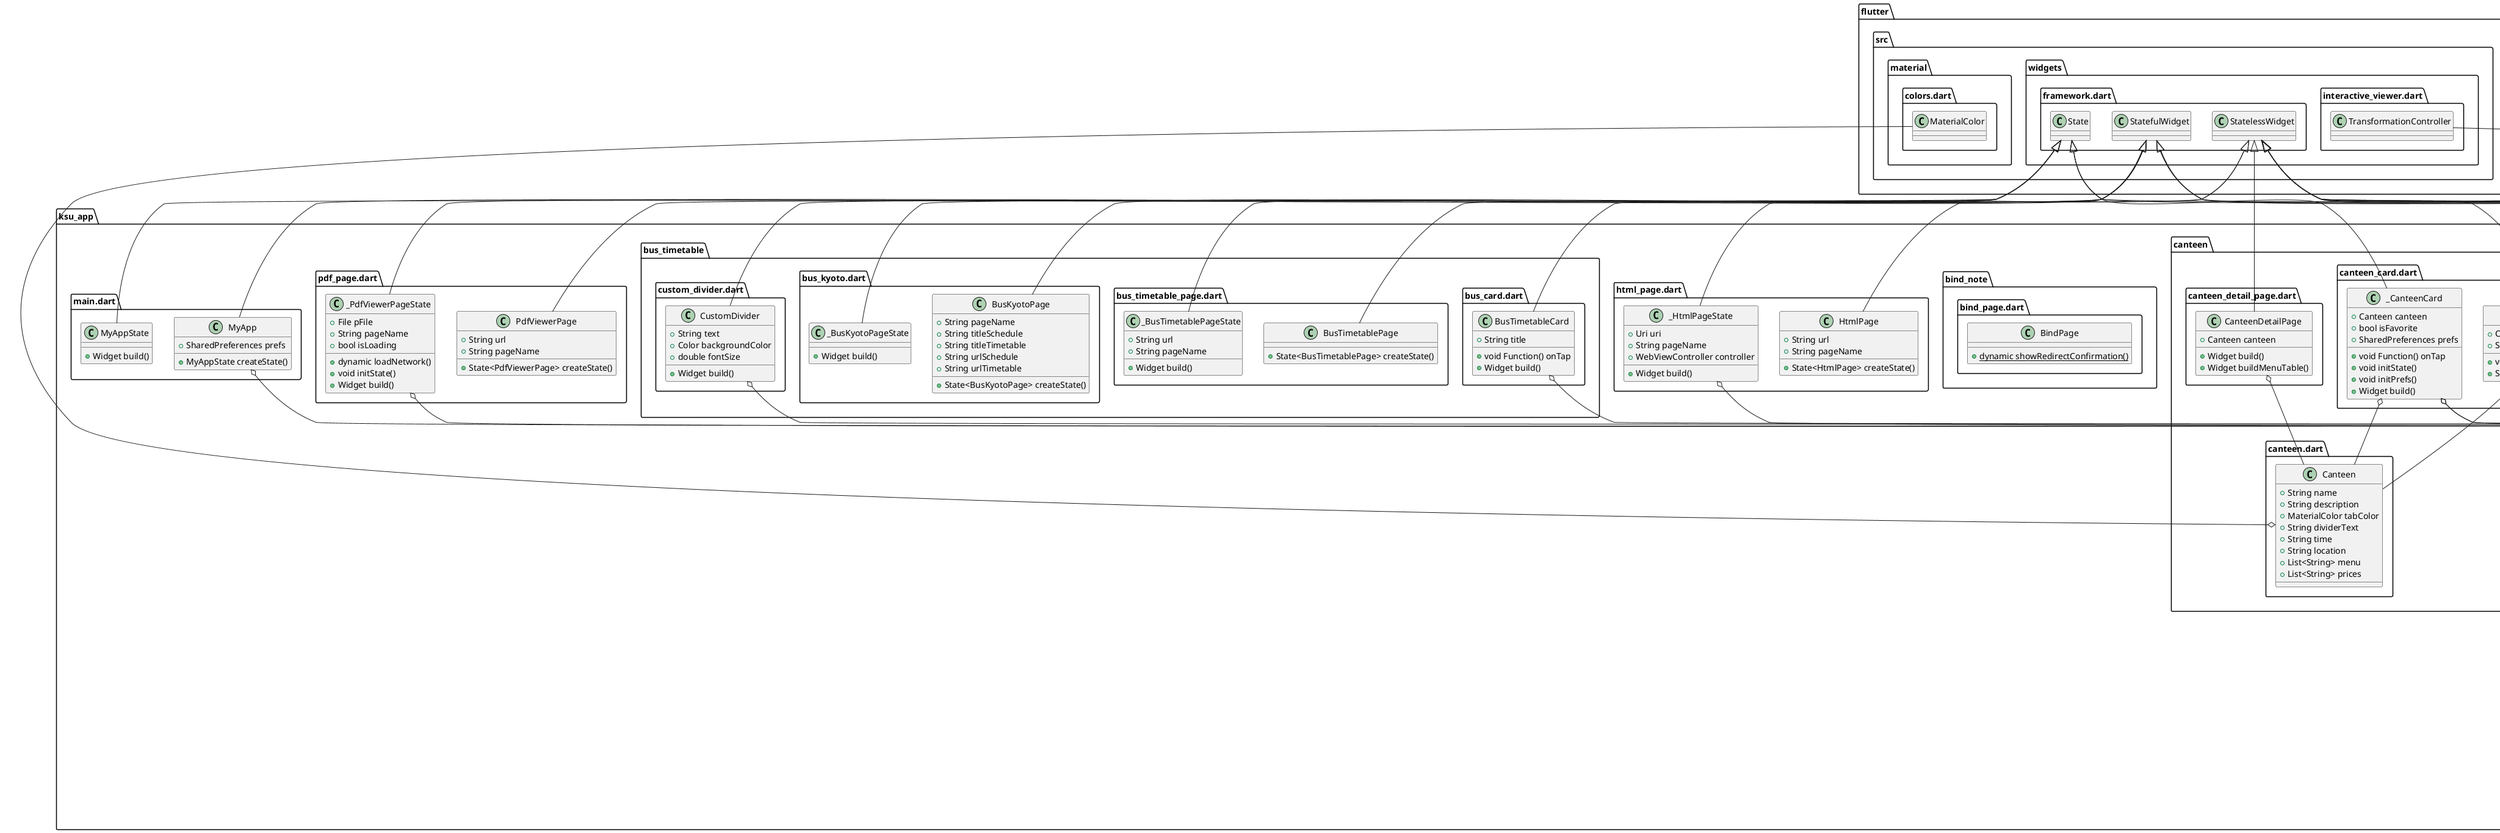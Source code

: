 @startuml
set namespaceSeparator ::

class "ksu_app::home::home.dart::HomePage" {
  +Widget build()
  -List<Widget> _buildHomeItems()
}

"flutter::src::widgets::framework.dart::StatelessWidget" <|-- "ksu_app::home::home.dart::HomePage"

class "ksu_app::home::description.dart::Description" {
  +String title
  +String text
}

class "ksu_app::moodle::moodle_page.dart::MoodlePage" {
  {static} +dynamic showRedirectConfirmation()
}

class "ksu_app::left_drawer.dart::LeftDrawer" {
  +Widget build()
}

"flutter::src::widgets::framework.dart::StatelessWidget" <|-- "ksu_app::left_drawer.dart::LeftDrawer"

class "ksu_app::campus_map::building_data::dai_ichi_kenkyuu.dart::DaiIchiKenkyuu" {
  +String buildingName
  +String imagePath
  +String introduction
  +List<Facility> facilities
  +List<Facility> classrooms
  +List<Facility> toilets
}

"ksu_app::campus_map::building_data_interface.dart::BuildingDataInterface" <|-- "ksu_app::campus_map::building_data::dai_ichi_kenkyuu.dart::DaiIchiKenkyuu"

class "ksu_app::campus_map::building_data::dai_san_kenkyuu.dart::DaiSanKenkyuu" {
  +String buildingName
  +String imagePath
  +String introduction
  +List<Facility> facilities
  +List<Facility> classrooms
  +List<Facility> toilets
}

"ksu_app::campus_map::building_data_interface.dart::BuildingDataInterface" <|-- "ksu_app::campus_map::building_data::dai_san_kenkyuu.dart::DaiSanKenkyuu"

class "ksu_app::campus_map::building_data::dai_yon_kenkyuu.dart::DaiYonKenkyuu" {
  +String buildingName
  +String imagePath
  +String introduction
  +List<Facility> facilities
  +List<Facility> classrooms
  +List<Facility> toilets
}

"ksu_app::campus_map::building_data_interface.dart::BuildingDataInterface" <|-- "ksu_app::campus_map::building_data::dai_yon_kenkyuu.dart::DaiYonKenkyuu"

class "ksu_app::campus_map::building_data::heirakukan.dart::HeiRakuKan" {
  +String buildingName
  +String imagePath
  +String introduction
  +List<Facility> facilities
  +List<Facility> classrooms
  +List<Facility> toilets
}

"ksu_app::campus_map::building_data_interface.dart::BuildingDataInterface" <|-- "ksu_app::campus_map::building_data::heirakukan.dart::HeiRakuKan"

class "ksu_app::campus_map::building_data::yongoukan.dart::YonGouKan" {
  +String buildingName
  +String imagePath
  +String introduction
  +List<Facility> facilities
  +List<Facility> classrooms
  +List<Facility> toilets
}

"ksu_app::campus_map::building_data_interface.dart::BuildingDataInterface" <|-- "ksu_app::campus_map::building_data::yongoukan.dart::YonGouKan"

class "ksu_app::campus_map::building_data::wooddeck.dart::WoodDeck" {
  +String buildingName
  +String imagePath
  +String introduction
  +List<Facility> facilities
  +List<Facility> classrooms
  +List<Facility> toilets
}

"ksu_app::campus_map::building_data_interface.dart::BuildingDataInterface" <|-- "ksu_app::campus_map::building_data::wooddeck.dart::WoodDeck"

class "ksu_app::campus_map::building_data::onshitsutou.dart::OnShitsuTou" {
  +String buildingName
  +String imagePath
  +String introduction
  +List<Facility> facilities
  +List<Facility> classrooms
  +List<Facility> toilets
}

"ksu_app::campus_map::building_data_interface.dart::BuildingDataInterface" <|-- "ksu_app::campus_map::building_data::onshitsutou.dart::OnShitsuTou"

class "ksu_app::campus_map::building_data::kyuugoukan.dart::KyuuGouKan" {
  +String buildingName
  +String imagePath
  +String introduction
  +List<Facility> facilities
  +List<Facility> classrooms
  +List<Facility> toilets
}

"ksu_app::campus_map::building_data_interface.dart::BuildingDataInterface" <|-- "ksu_app::campus_map::building_data::kyuugoukan.dart::KyuuGouKan"

class "ksu_app::campus_map::building_data::dai_ichi_jikken.dart::DaiIchiJikken" {
  +String buildingName
  +String imagePath
  +String introduction
  +List<Facility> facilities
  +List<Facility> classrooms
  +List<Facility> toilets
}

"ksu_app::campus_map::building_data_interface.dart::BuildingDataInterface" <|-- "ksu_app::campus_map::building_data::dai_ichi_jikken.dart::DaiIchiJikken"

class "ksu_app::campus_map::building_data::honkan.dart::HonKan" {
  +String buildingName
  +String imagePath
  +String introduction
  +List<Facility> facilities
  +List<Facility> classrooms
  +List<Facility> toilets
}

"ksu_app::campus_map::building_data_interface.dart::BuildingDataInterface" <|-- "ksu_app::campus_map::building_data::honkan.dart::HonKan"

class "ksu_app::campus_map::building_data::jyuuyongoukan.dart::JyuuyonGouKan" {
  +String buildingName
  +String imagePath
  +String introduction
  +List<Facility> facilities
  +List<Facility> classrooms
  +List<Facility> toilets
}

"ksu_app::campus_map::building_data_interface.dart::BuildingDataInterface" <|-- "ksu_app::campus_map::building_data::jyuuyongoukan.dart::JyuuyonGouKan"

class "ksu_app::campus_map::building_data::library.dart::Library" {
  +String buildingName
  +String imagePath
  +String introduction
  +List<Facility> facilities
  +List<Facility> classrooms
  +List<Facility> toilets
}

"ksu_app::campus_map::building_data_interface.dart::BuildingDataInterface" <|-- "ksu_app::campus_map::building_data::library.dart::Library"

class "ksu_app::campus_map::building_data::manyuukan.dart::ManyuukanData" {
  +String buildingName
  +String imagePath
  +String introduction
  +List<Facility> facilities
  +List<Facility> classrooms
  +List<Facility> toilets
}

"ksu_app::campus_map::building_data_interface.dart::BuildingDataInterface" <|-- "ksu_app::campus_map::building_data::manyuukan.dart::ManyuukanData"

class "ksu_app::campus_map::building_data::jyuuichigoukan.dart::JyuuIchiGouKan" {
  +String buildingName
  +String imagePath
  +String introduction
  +List<Facility> facilities
  +List<Facility> classrooms
  +List<Facility> toilets
}

"ksu_app::campus_map::building_data_interface.dart::BuildingDataInterface" <|-- "ksu_app::campus_map::building_data::jyuuichigoukan.dart::JyuuIchiGouKan"

class "ksu_app::campus_map::building_data::jyuurokugoukan.dart::JyuurokuGouKan" {
  +String buildingName
  +String imagePath
  +String introduction
  +List<Facility> facilities
  +List<Facility> classrooms
  +List<Facility> toilets
}

"ksu_app::campus_map::building_data_interface.dart::BuildingDataInterface" <|-- "ksu_app::campus_map::building_data::jyuurokugoukan.dart::JyuurokuGouKan"

class "ksu_app::campus_map::building_data::jyuunigoukan.dart::JyuuniGouKan" {
  +String buildingName
  +String imagePath
  +String introduction
  +List<Facility> facilities
  +List<Facility> classrooms
  +List<Facility> toilets
}

"ksu_app::campus_map::building_data_interface.dart::BuildingDataInterface" <|-- "ksu_app::campus_map::building_data::jyuunigoukan.dart::JyuuniGouKan"

class "ksu_app::campus_map::building_data::shoubuiike.dart::ShouBuiIke" {
  +String buildingName
  +String imagePath
  +String introduction
  +List<Facility> facilities
  +List<Facility> classrooms
  +List<Facility> toilets
}

"ksu_app::campus_map::building_data_interface.dart::BuildingDataInterface" <|-- "ksu_app::campus_map::building_data::shoubuiike.dart::ShouBuiIke"

class "ksu_app::campus_map::building_data::dai_ni_jikken.dart::DaiNiJikken" {
  +String buildingName
  +String imagePath
  +String introduction
  +List<Facility> facilities
  +List<Facility> classrooms
  +List<Facility> toilets
}

"ksu_app::campus_map::building_data_interface.dart::BuildingDataInterface" <|-- "ksu_app::campus_map::building_data::dai_ni_jikken.dart::DaiNiJikken"

class "ksu_app::campus_map::building_data::sougoutaiikukan.dart::SouGouTaiIkuKan" {
  +String buildingName
  +String imagePath
  +String introduction
  +List<Facility> facilities
  +List<Facility> classrooms
  +List<Facility> toilets
}

"ksu_app::campus_map::building_data_interface.dart::BuildingDataInterface" <|-- "ksu_app::campus_map::building_data::sougoutaiikukan.dart::SouGouTaiIkuKan"

class "ksu_app::campus_map::building_data::kouyama_kyuugijyou.dart::KouyamaKyuuGiJyou" {
  +String buildingName
  +String imagePath
  +String introduction
  +List<Facility> facilities
  +List<Facility> classrooms
  +List<Facility> toilets
}

"ksu_app::campus_map::building_data_interface.dart::BuildingDataInterface" <|-- "ksu_app::campus_map::building_data::kouyama_kyuugijyou.dart::KouyamaKyuuGiJyou"

class "ksu_app::campus_map::building_data::dai_ni_kenkyuu.dart::DaiNiKenkyuu" {
  +String buildingName
  +String imagePath
  +String introduction
  +List<Facility> facilities
  +List<Facility> classrooms
  +List<Facility> toilets
}

"ksu_app::campus_map::building_data_interface.dart::BuildingDataInterface" <|-- "ksu_app::campus_map::building_data::dai_ni_kenkyuu.dart::DaiNiKenkyuu"

class "ksu_app::campus_map::building_data::rokugoukan.dart::RokuGouKan" {
  +String buildingName
  +String imagePath
  +String introduction
  +List<Facility> facilities
  +List<Facility> classrooms
  +List<Facility> toilets
}

"ksu_app::campus_map::building_data_interface.dart::BuildingDataInterface" <|-- "ksu_app::campus_map::building_data::rokugoukan.dart::RokuGouKan"

class "ksu_app::campus_map::building_data::kouyamahall.dart::KouYamaHall" {
  +String buildingName
  +String imagePath
  +String introduction
  +List<Facility> facilities
  +List<Facility> classrooms
  +List<Facility> toilets
}

"ksu_app::campus_map::building_data_interface.dart::BuildingDataInterface" <|-- "ksu_app::campus_map::building_data::kouyamahall.dart::KouYamaHall"

class "ksu_app::campus_map::building_data::jyuugogoukan.dart::JyuugoGouKan" {
  +String buildingName
  +String imagePath
  +String introduction
  +List<Facility> facilities
  +List<Facility> classrooms
  +List<Facility> toilets
}

"ksu_app::campus_map::building_data_interface.dart::BuildingDataInterface" <|-- "ksu_app::campus_map::building_data::jyuugogoukan.dart::JyuugoGouKan"

class "ksu_app::campus_map::building_data::gogoukan.dart::GoGouKan" {
  +String buildingName
  +String imagePath
  +String introduction
  +List<Facility> facilities
  +List<Facility> classrooms
  +List<Facility> toilets
}

"ksu_app::campus_map::building_data_interface.dart::BuildingDataInterface" <|-- "ksu_app::campus_map::building_data::gogoukan.dart::GoGouKan"

class "ksu_app::campus_map::building_data::dai_roku_kenkyuu.dart::DaiRokuKenkyuu" {
  +String buildingName
  +String imagePath
  +String introduction
  +List<Facility> facilities
  +List<Facility> classrooms
  +List<Facility> toilets
}

"ksu_app::campus_map::building_data_interface.dart::BuildingDataInterface" <|-- "ksu_app::campus_map::building_data::dai_roku_kenkyuu.dart::DaiRokuKenkyuu"

class "ksu_app::campus_map::building_data::jyuugoukan.dart::JyuuGouKan" {
  +String buildingName
  +String imagePath
  +String introduction
  +List<Facility> facilities
  +List<Facility> classrooms
  +List<Facility> toilets
}

"ksu_app::campus_map::building_data_interface.dart::BuildingDataInterface" <|-- "ksu_app::campus_map::building_data::jyuugoukan.dart::JyuuGouKan"

class "ksu_app::campus_map::building_data::jyuusangoukan.dart::JyuusanGouKan" {
  +String buildingName
  +String imagePath
  +String introduction
  +List<Facility> facilities
  +List<Facility> classrooms
  +List<Facility> toilets
}

"ksu_app::campus_map::building_data_interface.dart::BuildingDataInterface" <|-- "ksu_app::campus_map::building_data::jyuusangoukan.dart::JyuusanGouKan"

class "ksu_app::campus_map::building_data::dormitory.dart::Dormitory" {
  +Widget build()
}

"flutter::src::widgets::framework.dart::StatelessWidget" <|-- "ksu_app::campus_map::building_data::dormitory.dart::Dormitory"

class "ksu_app::campus_map::building_data::sagitarius.dart::Sagitarius" {
  +String buildingName
  +String imagePath
  +String introduction
  +List<Facility> facilities
  +List<Facility> classrooms
  +List<Facility> toilets
}

"ksu_app::campus_map::building_data_interface.dart::BuildingDataInterface" <|-- "ksu_app::campus_map::building_data::sagitarius.dart::Sagitarius"

class "ksu_app::campus_map::building_data::tenchikan.dart::TenchikanData" {
  +String buildingName
  +String imagePath
  +String introduction
  +List<Facility> facilities
  +List<Facility> classrooms
  +List<Facility> toilets
}

"ksu_app::campus_map::building_data_interface.dart::BuildingDataInterface" <|-- "ksu_app::campus_map::building_data::tenchikan.dart::TenchikanData"

class "ksu_app::campus_map::building_data::dai_go_kenkyuu.dart::DaiGoKenkyuu" {
  +String buildingName
  +String imagePath
  +String introduction
  +List<Facility> facilities
  +List<Facility> classrooms
  +List<Facility> toilets
}

"ksu_app::campus_map::building_data_interface.dart::BuildingDataInterface" <|-- "ksu_app::campus_map::building_data::dai_go_kenkyuu.dart::DaiGoKenkyuu"

class "ksu_app::campus_map::building_data::shinrikan.dart::ShinRiKan" {
  +String buildingName
  +String imagePath
  +String introduction
  +List<Facility> facilities
  +List<Facility> classrooms
  +List<Facility> toilets
}

"ksu_app::campus_map::building_data_interface.dart::BuildingDataInterface" <|-- "ksu_app::campus_map::building_data::shinrikan.dart::ShinRiKan"

class "ksu_app::campus_map::building_data::yuuhikan.dart::YuuHiKan" {
  +String buildingName
  +String imagePath
  +String introduction
  +List<Facility> facilities
  +List<Facility> classrooms
  +List<Facility> toilets
}

"ksu_app::campus_map::building_data_interface.dart::BuildingDataInterface" <|-- "ksu_app::campus_map::building_data::yuuhikan.dart::YuuHiKan"

class "ksu_app::campus_map::campus_detail_page.dart::CampusDetailPage" {
  +BuildingDataInterface buildingData
  +Widget build()
  -Widget _buildSection()
}

"ksu_app::campus_map::campus_detail_page.dart::CampusDetailPage" o-- "ksu_app::campus_map::building_data_interface.dart::BuildingDataInterface"
"flutter::src::widgets::framework.dart::StatelessWidget" <|-- "ksu_app::campus_map::campus_detail_page.dart::CampusDetailPage"

class "ksu_app::campus_map::campus_button.dart::CampusButton" {
  +double leftRatio
  +double topRatio
  +double widthRatio
  +double heightRatio
  +String heroTag
  +Route<Object?> Function(BuildContext) navigateTo
  +State<CampusButton> createState()
}

"ksu_app::campus_map::campus_button.dart::CampusButton" o-- "null::Route<Object> Function(BuildContext)"
"flutter::src::widgets::framework.dart::StatefulWidget" <|-- "ksu_app::campus_map::campus_button.dart::CampusButton"

class "ksu_app::campus_map::campus_button.dart::_CampusButtonState" {
  +Widget build()
}

"flutter::src::widgets::framework.dart::State" <|-- "ksu_app::campus_map::campus_button.dart::_CampusButtonState"

class "ksu_app::campus_map::campus_button_data.dart::CampusButtonData" {
  +List<CampusButton> campusButtons
}

class "ksu_app::campus_map::campus_map_page.dart::CampusMapPage" {
  +State<CampusMapPage> createState()
}

"flutter::src::widgets::framework.dart::StatefulWidget" <|-- "ksu_app::campus_map::campus_map_page.dart::CampusMapPage"

class "ksu_app::campus_map::campus_map_page.dart::_CampusMapPageState" {
  -TransformationController _controller
  +Widget build()
}

"ksu_app::campus_map::campus_map_page.dart::_CampusMapPageState" o-- "flutter::src::widgets::interactive_viewer.dart::TransformationController"
"flutter::src::widgets::framework.dart::State" <|-- "ksu_app::campus_map::campus_map_page.dart::_CampusMapPageState"

class "ksu_app::campus_map::facility.dart::Facility" {
  +String name
  +int floor
}

class "ksu_app::campus_map::campus_building.dart::CampusBuilding" {
  +String buildingName
  +String imagePath
  +String introduction
  +List<Facility> facilities
  +List<Facility> classrooms
  +List<Facility> toilets
}

abstract class "ksu_app::campus_map::building_data_interface.dart::BuildingDataInterface" {
  +String buildingName
  +String imagePath
  +String introduction
  +List<Facility> facilities
  +List<Facility> toilets
  +List<Facility> classrooms
}

class "ksu_app::canteen::canteen_list.dart::CanteenList" {
  +List<Canteen> canteenData
  +SharedPreferences prefs
  +Widget build()
}

"ksu_app::canteen::canteen_list.dart::CanteenList" o-- "shared_preferences::shared_preferences.dart::SharedPreferences"
"flutter::src::widgets::framework.dart::StatelessWidget" <|-- "ksu_app::canteen::canteen_list.dart::CanteenList"

class "ksu_app::canteen::canteen_detail_page.dart::CanteenDetailPage" {
  +Canteen canteen
  +Widget build()
  +Widget buildMenuTable()
}

"ksu_app::canteen::canteen_detail_page.dart::CanteenDetailPage" o-- "ksu_app::canteen::canteen.dart::Canteen"
"flutter::src::widgets::framework.dart::StatelessWidget" <|-- "ksu_app::canteen::canteen_detail_page.dart::CanteenDetailPage"

class "ksu_app::canteen::canteen_card.dart::CanteenCard" {
  +Canteen canteen
  +void Function() onTap
  +SharedPreferences prefs
  +State<CanteenCard> createState()
}

"ksu_app::canteen::canteen_card.dart::CanteenCard" o-- "ksu_app::canteen::canteen.dart::Canteen"
"ksu_app::canteen::canteen_card.dart::CanteenCard" o-- "dart::ui::void Function()"
"ksu_app::canteen::canteen_card.dart::CanteenCard" o-- "shared_preferences::shared_preferences.dart::SharedPreferences"
"flutter::src::widgets::framework.dart::StatefulWidget" <|-- "ksu_app::canteen::canteen_card.dart::CanteenCard"

class "ksu_app::canteen::canteen_card.dart::_CanteenCard" {
  +Canteen canteen
  +void Function() onTap
  +bool isFavorite
  +SharedPreferences prefs
  +void initState()
  +void initPrefs()
  +Widget build()
}

"ksu_app::canteen::canteen_card.dart::_CanteenCard" o-- "ksu_app::canteen::canteen.dart::Canteen"
"ksu_app::canteen::canteen_card.dart::_CanteenCard" o-- "dart::ui::void Function()"
"ksu_app::canteen::canteen_card.dart::_CanteenCard" o-- "shared_preferences::shared_preferences.dart::SharedPreferences"
"flutter::src::widgets::framework.dart::State" <|-- "ksu_app::canteen::canteen_card.dart::_CanteenCard"

class "ksu_app::canteen::canteen_page.dart::CanteenPage" {
  +SharedPreferences prefs
  +Widget build()
}

"ksu_app::canteen::canteen_page.dart::CanteenPage" o-- "shared_preferences::shared_preferences.dart::SharedPreferences"
"flutter::src::widgets::framework.dart::StatelessWidget" <|-- "ksu_app::canteen::canteen_page.dart::CanteenPage"

class "ksu_app::canteen::canteen.dart::Canteen" {
  +String name
  +String description
  +MaterialColor tabColor
  +String dividerText
  +String time
  +String location
  +List<String> menu
  +List<String> prices
}

"ksu_app::canteen::canteen.dart::Canteen" o-- "flutter::src::material::colors.dart::MaterialColor"

class "ksu_app::bind_note::bind_page.dart::BindPage" {
  {static} +dynamic showRedirectConfirmation()
}

class "ksu_app::main.dart::MyApp" {
  +SharedPreferences prefs
  +MyAppState createState()
}

"ksu_app::main.dart::MyApp" o-- "shared_preferences::shared_preferences.dart::SharedPreferences"
"flutter::src::widgets::framework.dart::StatefulWidget" <|-- "ksu_app::main.dart::MyApp"

class "ksu_app::main.dart::MyAppState" {
  +Widget build()
}

"flutter::src::widgets::framework.dart::State" <|-- "ksu_app::main.dart::MyAppState"

class "ksu_app::html_page.dart::HtmlPage" {
  +String url
  +String pageName
  +State<HtmlPage> createState()
}

"flutter::src::widgets::framework.dart::StatefulWidget" <|-- "ksu_app::html_page.dart::HtmlPage"

class "ksu_app::html_page.dart::_HtmlPageState" {
  +Uri uri
  +String pageName
  +WebViewController controller
  +Widget build()
}

"ksu_app::html_page.dart::_HtmlPageState" o-- "webview_flutter::src::webview_controller.dart::WebViewController"
"flutter::src::widgets::framework.dart::State" <|-- "ksu_app::html_page.dart::_HtmlPageState"

class "ksu_app::pdf_page.dart::PdfViewerPage" {
  +String url
  +String pageName
  +State<PdfViewerPage> createState()
}

"flutter::src::widgets::framework.dart::StatefulWidget" <|-- "ksu_app::pdf_page.dart::PdfViewerPage"

class "ksu_app::pdf_page.dart::_PdfViewerPageState" {
  +File pFile
  +String pageName
  +bool isLoading
  +dynamic loadNetwork()
  +void initState()
  +Widget build()
}

"ksu_app::pdf_page.dart::_PdfViewerPageState" o-- "dart::io::File"
"flutter::src::widgets::framework.dart::State" <|-- "ksu_app::pdf_page.dart::_PdfViewerPageState"

class "ksu_app::bus_timetable::bus_card.dart::BusTimetableCard" {
  +String title
  +void Function() onTap
  +Widget build()
}

"ksu_app::bus_timetable::bus_card.dart::BusTimetableCard" o-- "dart::ui::void Function()"
"flutter::src::widgets::framework.dart::StatelessWidget" <|-- "ksu_app::bus_timetable::bus_card.dart::BusTimetableCard"

class "ksu_app::bus_timetable::bus_timetable_page.dart::BusTimetablePage" {
  +State<BusTimetablePage> createState()
}

"flutter::src::widgets::framework.dart::StatefulWidget" <|-- "ksu_app::bus_timetable::bus_timetable_page.dart::BusTimetablePage"

class "ksu_app::bus_timetable::bus_timetable_page.dart::_BusTimetablePageState" {
  +String url
  +String pageName
  +Widget build()
}

"flutter::src::widgets::framework.dart::State" <|-- "ksu_app::bus_timetable::bus_timetable_page.dart::_BusTimetablePageState"

class "ksu_app::bus_timetable::bus_kyoto.dart::BusKyotoPage" {
  +String pageName
  +String titleSchedule
  +String titleTimetable
  +String urlSchedule
  +String urlTimetable
  +State<BusKyotoPage> createState()
}

"flutter::src::widgets::framework.dart::StatefulWidget" <|-- "ksu_app::bus_timetable::bus_kyoto.dart::BusKyotoPage"

class "ksu_app::bus_timetable::bus_kyoto.dart::_BusKyotoPageState" {
  +Widget build()
}

"flutter::src::widgets::framework.dart::State" <|-- "ksu_app::bus_timetable::bus_kyoto.dart::_BusKyotoPageState"

class "ksu_app::bus_timetable::custom_divider.dart::CustomDivider" {
  +String text
  +Color backgroundColor
  +double fontSize
  +Widget build()
}

"ksu_app::bus_timetable::custom_divider.dart::CustomDivider" o-- "dart::ui::Color"
"flutter::src::widgets::framework.dart::StatelessWidget" <|-- "ksu_app::bus_timetable::custom_divider.dart::CustomDivider"


@enduml
